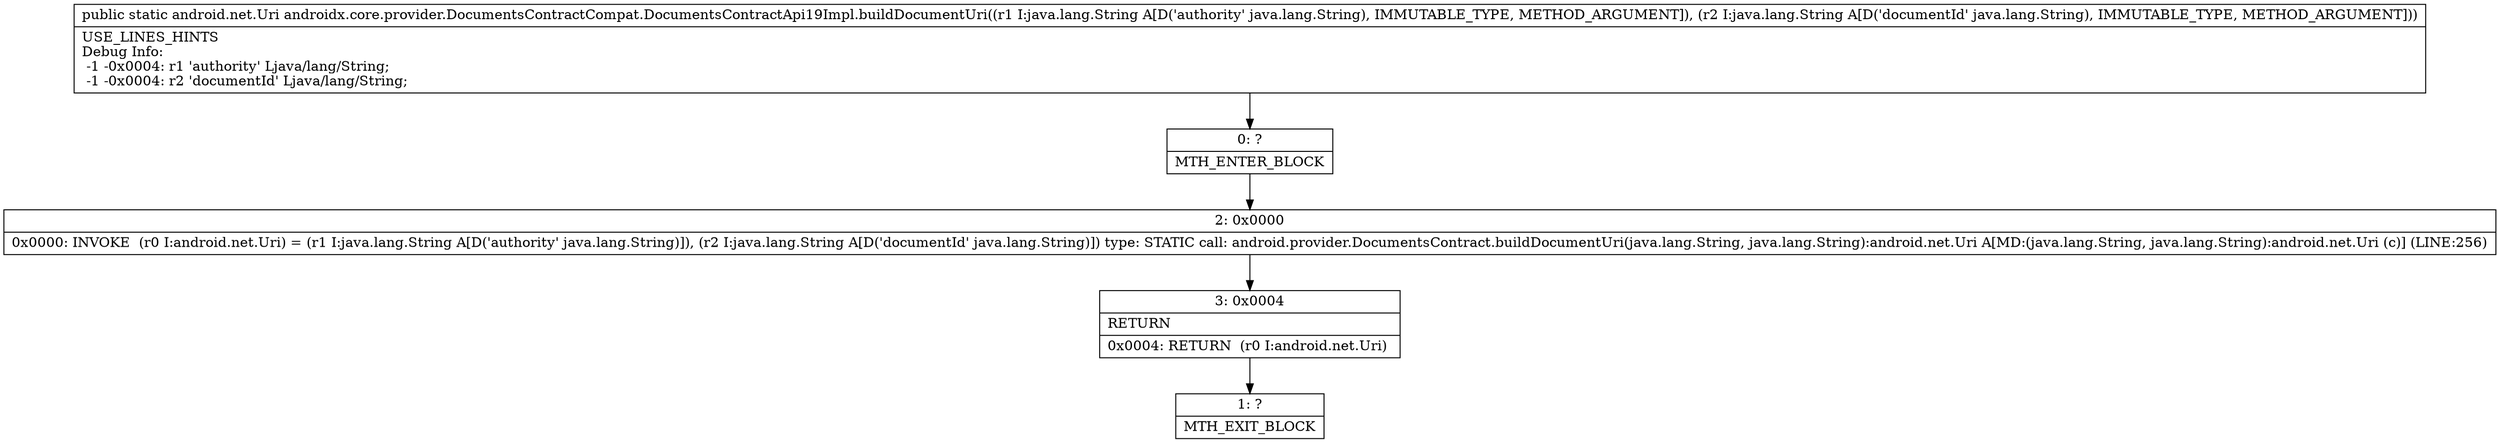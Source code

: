digraph "CFG forandroidx.core.provider.DocumentsContractCompat.DocumentsContractApi19Impl.buildDocumentUri(Ljava\/lang\/String;Ljava\/lang\/String;)Landroid\/net\/Uri;" {
Node_0 [shape=record,label="{0\:\ ?|MTH_ENTER_BLOCK\l}"];
Node_2 [shape=record,label="{2\:\ 0x0000|0x0000: INVOKE  (r0 I:android.net.Uri) = (r1 I:java.lang.String A[D('authority' java.lang.String)]), (r2 I:java.lang.String A[D('documentId' java.lang.String)]) type: STATIC call: android.provider.DocumentsContract.buildDocumentUri(java.lang.String, java.lang.String):android.net.Uri A[MD:(java.lang.String, java.lang.String):android.net.Uri (c)] (LINE:256)\l}"];
Node_3 [shape=record,label="{3\:\ 0x0004|RETURN\l|0x0004: RETURN  (r0 I:android.net.Uri) \l}"];
Node_1 [shape=record,label="{1\:\ ?|MTH_EXIT_BLOCK\l}"];
MethodNode[shape=record,label="{public static android.net.Uri androidx.core.provider.DocumentsContractCompat.DocumentsContractApi19Impl.buildDocumentUri((r1 I:java.lang.String A[D('authority' java.lang.String), IMMUTABLE_TYPE, METHOD_ARGUMENT]), (r2 I:java.lang.String A[D('documentId' java.lang.String), IMMUTABLE_TYPE, METHOD_ARGUMENT]))  | USE_LINES_HINTS\lDebug Info:\l  \-1 \-0x0004: r1 'authority' Ljava\/lang\/String;\l  \-1 \-0x0004: r2 'documentId' Ljava\/lang\/String;\l}"];
MethodNode -> Node_0;Node_0 -> Node_2;
Node_2 -> Node_3;
Node_3 -> Node_1;
}

